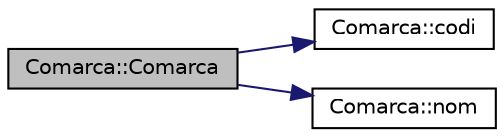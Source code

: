 digraph "Comarca::Comarca"
{
  edge [fontname="Helvetica",fontsize="10",labelfontname="Helvetica",labelfontsize="10"];
  node [fontname="Helvetica",fontsize="10",shape=record];
  rankdir="LR";
  Node1 [label="Comarca::Comarca",height=0.2,width=0.4,color="black", fillcolor="grey75", style="filled", fontcolor="black"];
  Node1 -> Node2 [color="midnightblue",fontsize="10",style="solid",fontname="Helvetica"];
  Node2 [label="Comarca::codi",height=0.2,width=0.4,color="black", fillcolor="white", style="filled",URL="$class_comarca.html#a7f262f705d6421711c1d24312755fb66"];
  Node1 -> Node3 [color="midnightblue",fontsize="10",style="solid",fontname="Helvetica"];
  Node3 [label="Comarca::nom",height=0.2,width=0.4,color="black", fillcolor="white", style="filled",URL="$class_comarca.html#ad7744d3a5b4b7a87fd2ded0f9da9d412"];
}
